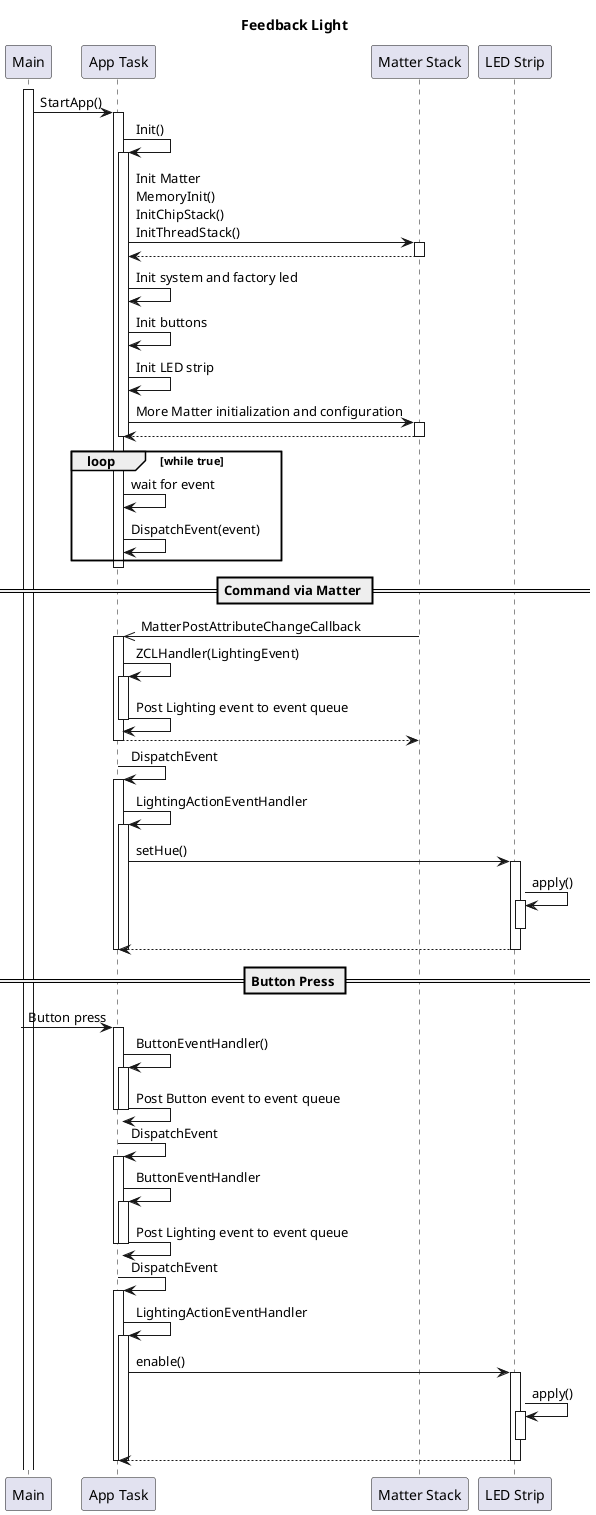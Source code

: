 @startuml

title Feedback Light

participant "Main" as main
participant "App Task" as app
participant "Matter Stack" as matter
participant "LED Strip" as led


activate main
    main->app ++ : StartApp()
    app->app ++ : Init()
    app->matter ++ : Init Matter\nMemoryInit()\nInitChipStack()\nInitThreadStack()
    matter-->app --
    app->app : Init system and factory led
    app->app : Init buttons
    app->app : Init LED strip
    app->matter ++ : More Matter initialization and configuration
    matter-->app --
    app --

    loop while true
        app->app : wait for event
        app->app : DispatchEvent(event)
    end loop
    deactivate app


== Command via Matter ==

    matter->>app ++ : MatterPostAttributeChangeCallback
    app->app ++ : ZCLHandler(LightingEvent)
    app->app -- : Post Lighting event to event queue
    app-->matter --

    app->app ++ : DispatchEvent
    app->app ++ : LightingActionEventHandler
    app->led ++ : setHue()
    led->led ++ : apply()
    led --
    led-->app --
    app --
    app --

== Button Press ==

    ?->app ++ : Button press

    app->app ++ : ButtonEventHandler()
    app->app -- : Post Button event to event queue
    app --

    app->app ++ : DispatchEvent
    app->app ++ : ButtonEventHandler
    app->app -- : Post Lighting event to event queue
    app --

    app->app ++ : DispatchEvent
    app->app ++ : LightingActionEventHandler
    app->led ++ : enable()
    led->led ++ : apply()
    led --
    led-->app --
    app --
    app --

@enduml

